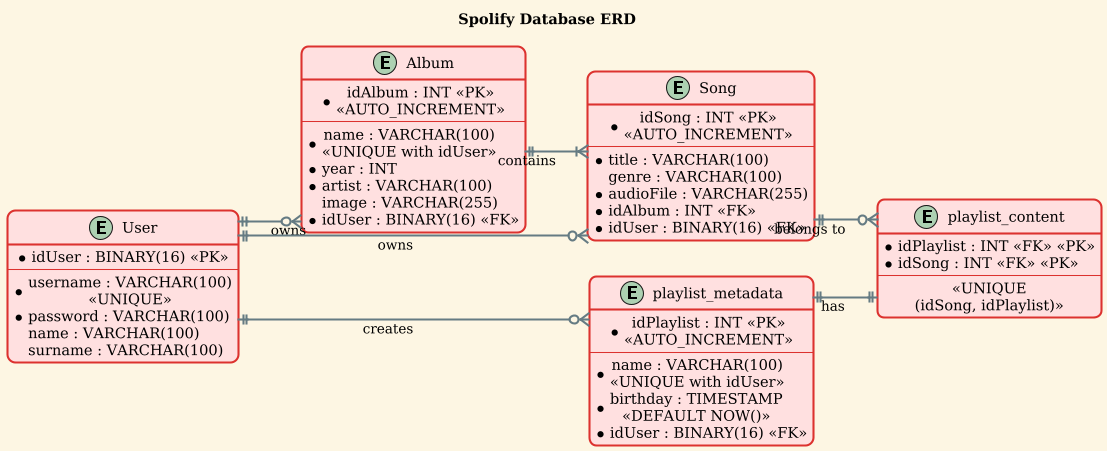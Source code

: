 @startuml ERD

title Spolify Database ERD

!theme sunlust
skinparam Linetype ortho
left to right direction

entity User {
  * idUser : BINARY(16) <<PK>>
  --
  * username : VARCHAR(100) <<UNIQUE>>
  * password : VARCHAR(100)
  name : VARCHAR(100)
  surname : VARCHAR(100)
}

entity Album {
  * idAlbum : INT <<PK>> <<AUTO_INCREMENT>>
  --
  * name : VARCHAR(100)\n<<UNIQUE with idUser>>
  * year : INT
  * artist : VARCHAR(100)
  image : VARCHAR(255)
  * idUser : BINARY(16) <<FK>>
}

entity Song {
  * idSong : INT <<PK>> <<AUTO_INCREMENT>>
  --
  * title : VARCHAR(100)
  genre : VARCHAR(100)
  * audioFile : VARCHAR(255)
  * idAlbum : INT <<FK>>
  * idUser : BINARY(16) <<FK>>
}

entity playlist_metadata {
  * idPlaylist : INT <<PK>> <<AUTO_INCREMENT>>
  --
  * name : VARCHAR(100)\n<<UNIQUE with idUser>>
  * birthday : TIMESTAMP <<DEFAULT NOW()>>
  * idUser : BINARY(16) <<FK>>
}

entity playlist_content {
  * idPlaylist : INT <<FK>> <<PK>>
  * idSong : INT <<FK>> <<PK>>
  --
  <<UNIQUE\n(idSong, idPlaylist)>>
}

User ||--o{ Album : owns
User ||--o{ Song : owns
User ||--o{ playlist_metadata : creates
Album ||--|{ Song : contains
playlist_metadata ||--|| playlist_content : has
Song ||--o{ playlist_content : belongs to

@enduml
